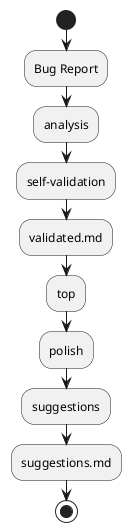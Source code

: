 @startuml
start
:Bug Report;
:analysis;
:self-validation;
:validated.md;
:top;
:polish;
:suggestions;
:suggestions.md;
stop
@enduml
